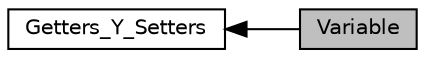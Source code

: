digraph "Variable"
{
  edge [fontname="Helvetica",fontsize="10",labelfontname="Helvetica",labelfontsize="10"];
  node [fontname="Helvetica",fontsize="10",shape=record];
  rankdir=LR;
  Node0 [label="Variable",height=0.2,width=0.4,color="black", fillcolor="grey75", style="filled", fontcolor="black"];
  Node1 [label="Getters_Y_Setters",height=0.2,width=0.4,color="black", fillcolor="white", style="filled",URL="$group__Metodos.html",tooltip="Metodos de la clase pincipal. "];
  Node1->Node0 [shape=plaintext, dir="back", style="solid"];
}
